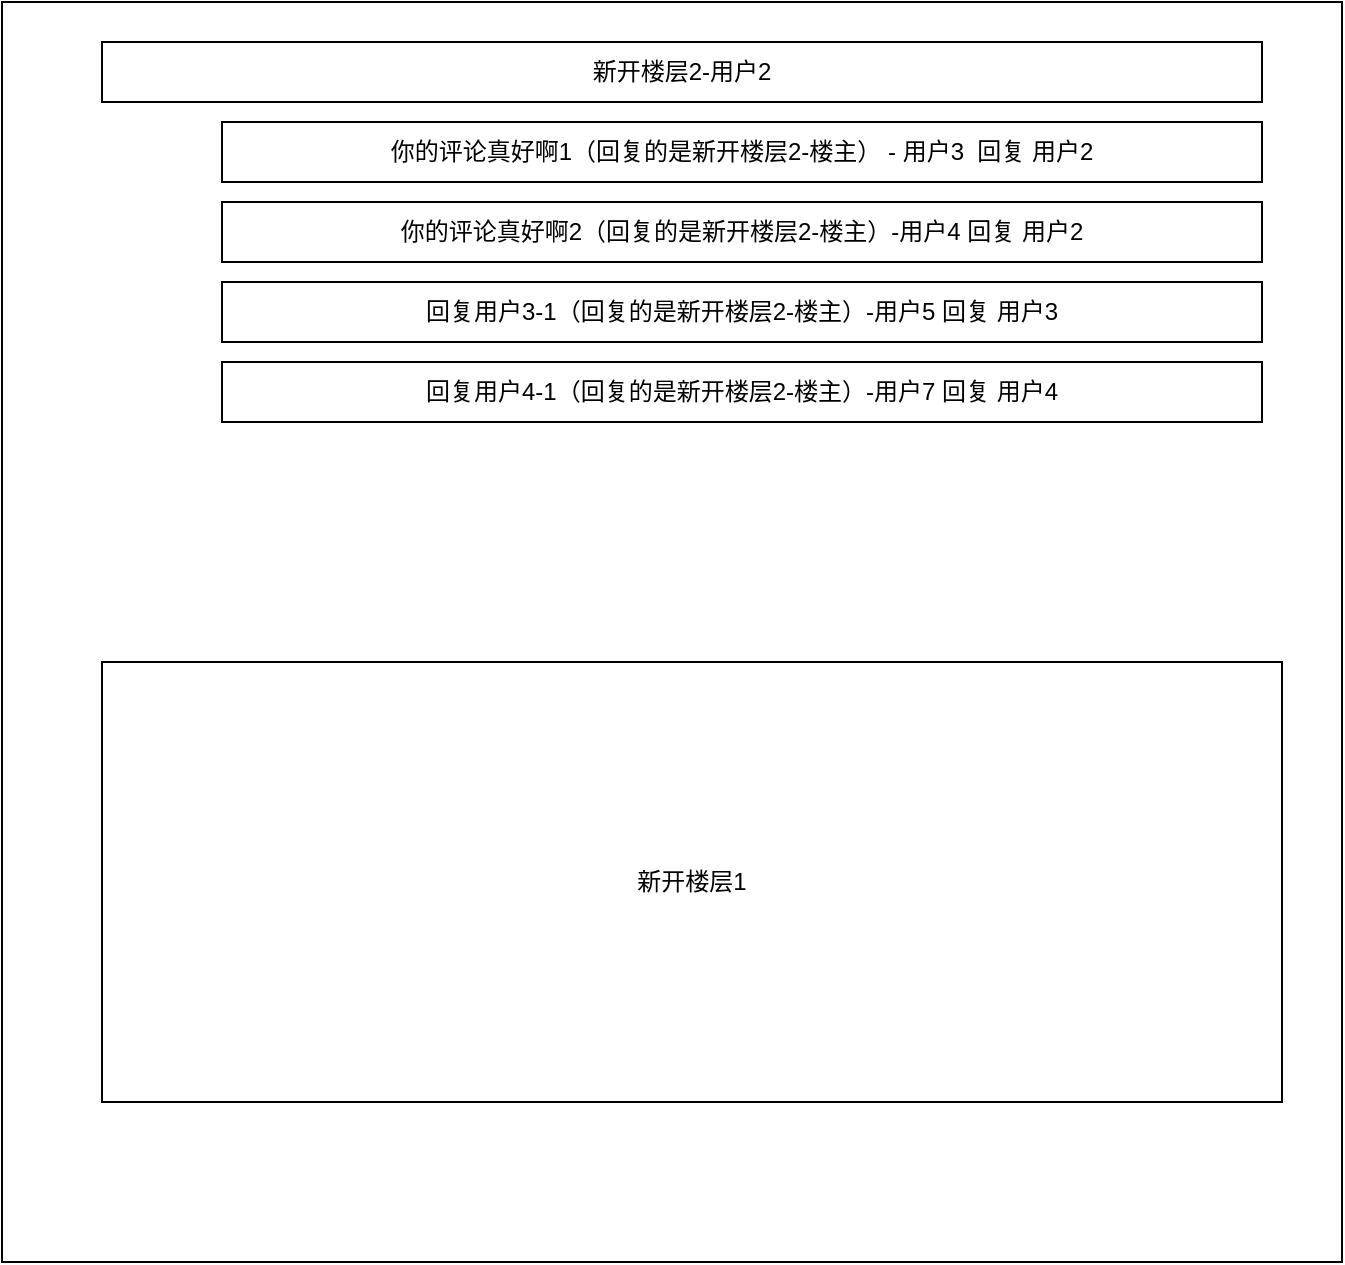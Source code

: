 <mxfile>
    <diagram id="DpptM9XWUXFt7JiPTxUS" name="第 1 页">
        <mxGraphModel dx="695" dy="453" grid="1" gridSize="10" guides="1" tooltips="1" connect="1" arrows="1" fold="1" page="1" pageScale="1" pageWidth="827" pageHeight="1169" math="0" shadow="0">
            <root>
                <mxCell id="0"/>
                <mxCell id="1" parent="0"/>
                <mxCell id="2" value="" style="rounded=0;whiteSpace=wrap;html=1;" vertex="1" parent="1">
                    <mxGeometry x="80" y="60" width="670" height="630" as="geometry"/>
                </mxCell>
                <mxCell id="3" value="新开楼层2-用户2" style="rounded=0;whiteSpace=wrap;html=1;" vertex="1" parent="1">
                    <mxGeometry x="130" y="80" width="580" height="30" as="geometry"/>
                </mxCell>
                <mxCell id="4" value="新开楼层1" style="rounded=0;whiteSpace=wrap;html=1;" vertex="1" parent="1">
                    <mxGeometry x="130" y="390" width="590" height="220" as="geometry"/>
                </mxCell>
                <mxCell id="5" value="你的评论真好啊1（回复的是新开楼层2-楼主） - 用户3&amp;nbsp; 回复 用户2" style="rounded=0;whiteSpace=wrap;html=1;" vertex="1" parent="1">
                    <mxGeometry x="190" y="120" width="520" height="30" as="geometry"/>
                </mxCell>
                <mxCell id="6" value="你的评论真好啊2（回复的是新开楼层2-楼主）-用户4 回复 用户2" style="rounded=0;whiteSpace=wrap;html=1;" vertex="1" parent="1">
                    <mxGeometry x="190" y="160" width="520" height="30" as="geometry"/>
                </mxCell>
                <mxCell id="7" value="回复用户3-1（回复的是新开楼层2-楼主）-用户5 回复 用户3" style="rounded=0;whiteSpace=wrap;html=1;" vertex="1" parent="1">
                    <mxGeometry x="190" y="200" width="520" height="30" as="geometry"/>
                </mxCell>
                <mxCell id="8" value="回复用户4-1（回复的是新开楼层2-楼主）-用户7 回复 用户4" style="rounded=0;whiteSpace=wrap;html=1;" vertex="1" parent="1">
                    <mxGeometry x="190" y="240" width="520" height="30" as="geometry"/>
                </mxCell>
            </root>
        </mxGraphModel>
    </diagram>
</mxfile>